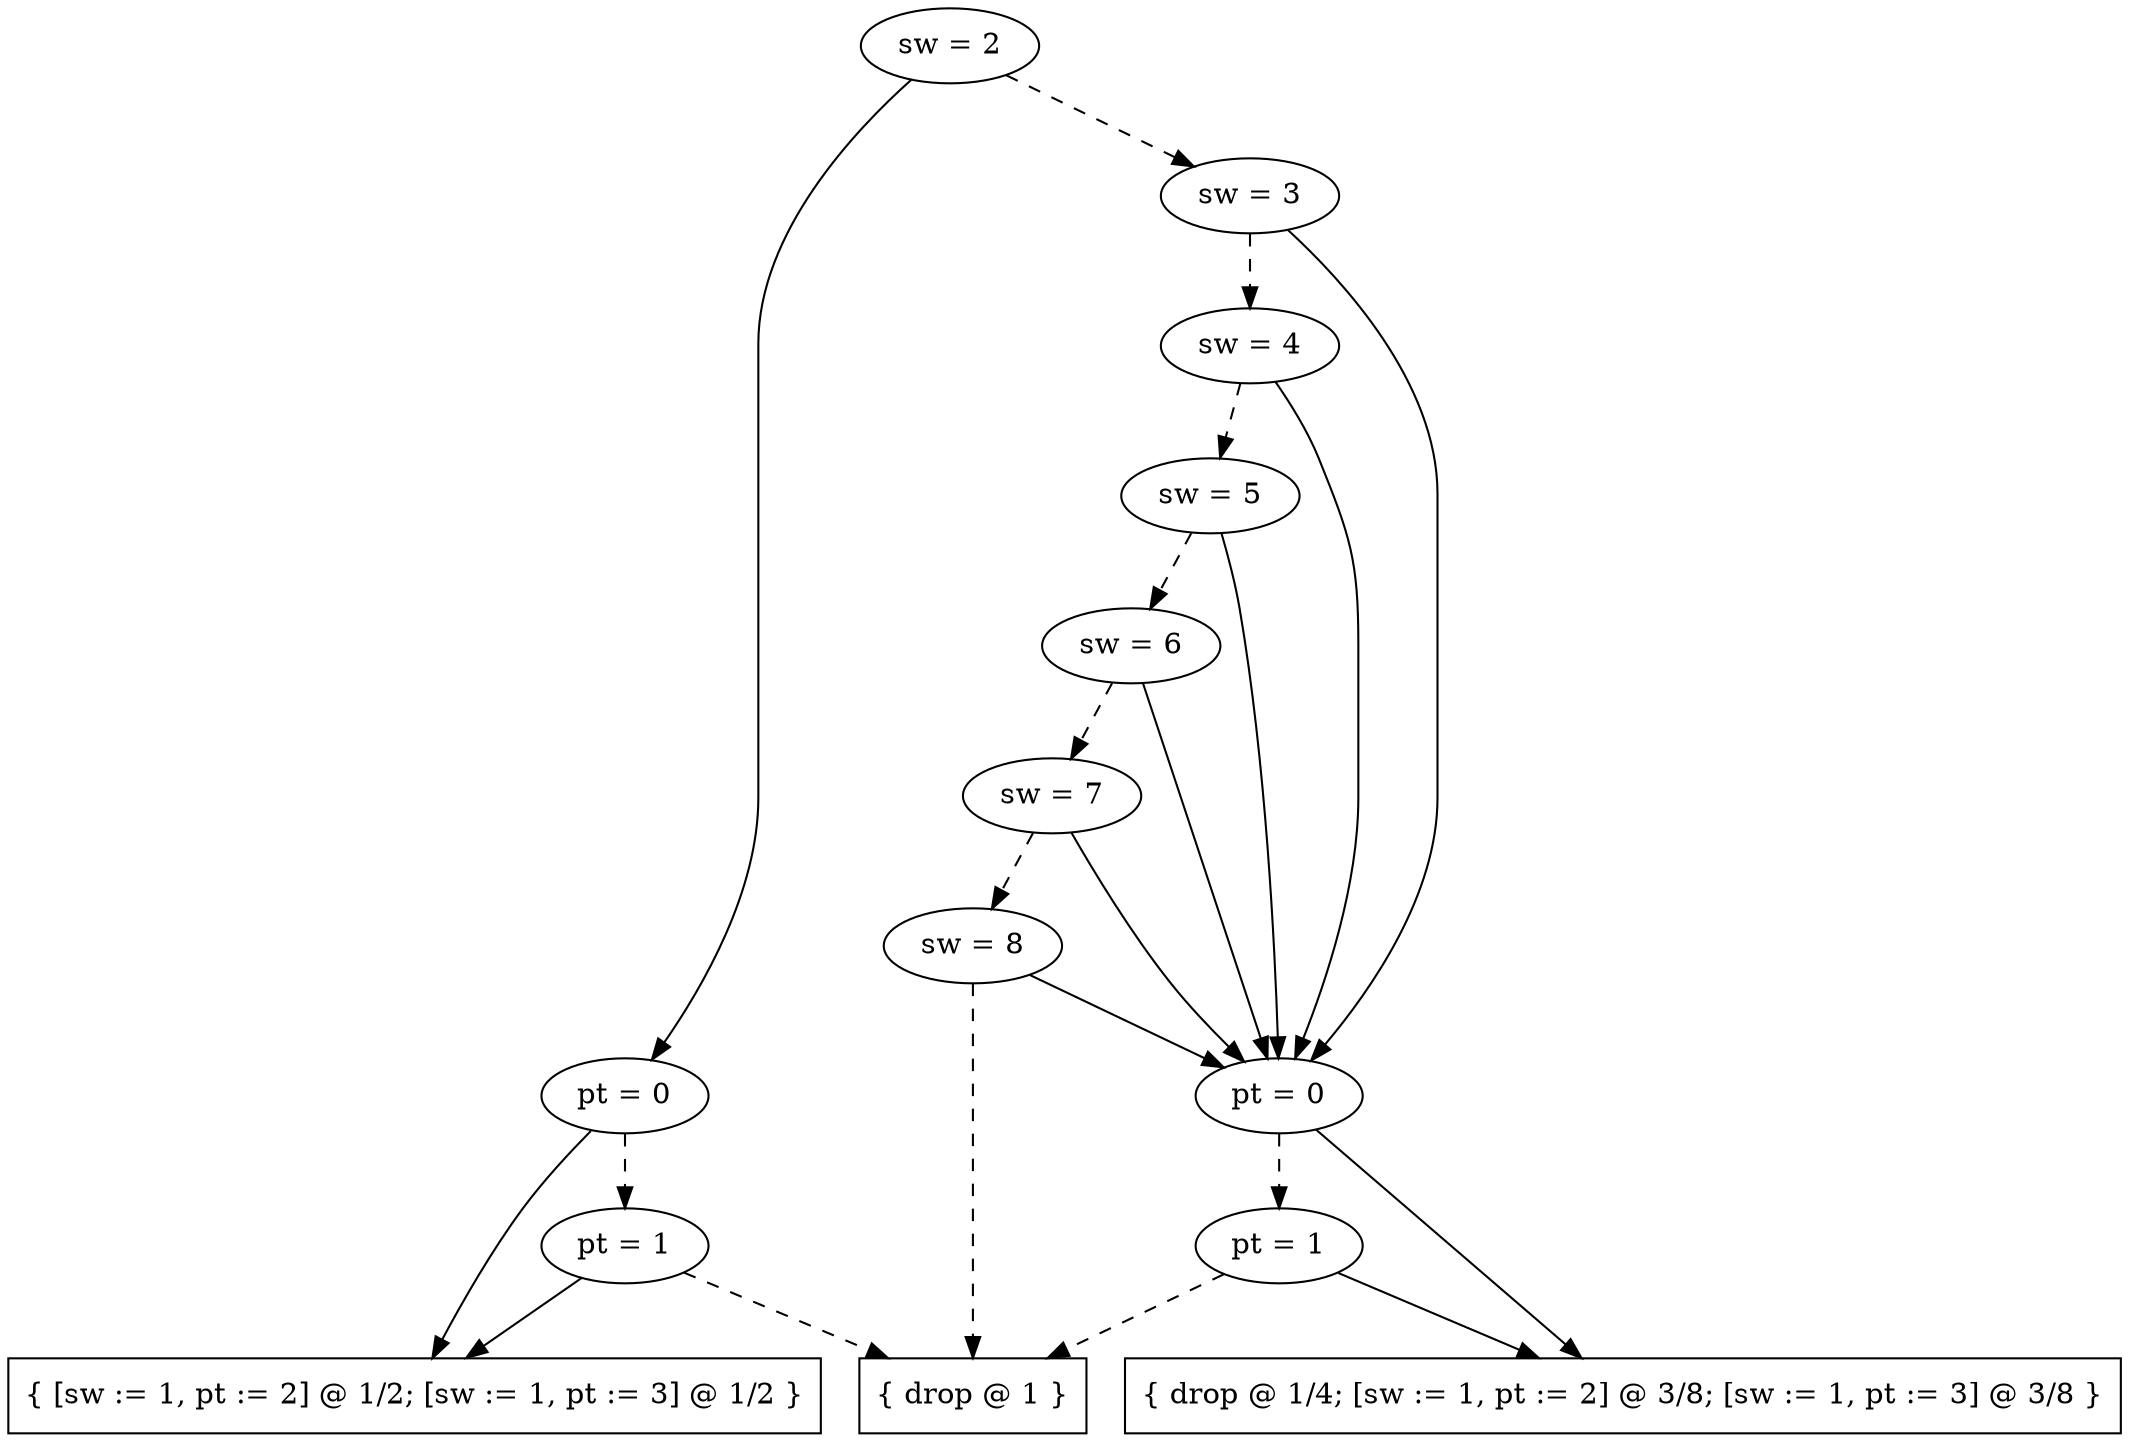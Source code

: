 digraph tdk {
1116 [label="sw = 2"];
1116 -> 1101;
1116 -> 1114 [style="dashed"];
1101 [label="pt = 0"];
1101 -> 1000;
1101 -> 1048 [style="dashed"];
1000 [shape=box label="{ [sw := 1, pt := 2] @ 1/2; [sw := 1, pt := 3] @ 1/2 }"];
1048 [label="pt = 1"];
1048 -> 1000;
1048 -> 0 [style="dashed"];
0 [shape=box label="{ drop @ 1 }"];
1114 [label="sw = 3"];
1114 -> 1084;
1114 -> 1112 [style="dashed"];
1084 [label="pt = 0"];
1084 -> 1001;
1084 -> 1031 [style="dashed"];
1001 [shape=box label="{ drop @ 1/4; [sw := 1, pt := 2] @ 3/8; [sw := 1, pt := 3] @ 3/8 }"];
1031 [label="pt = 1"];
1031 -> 1001;
1031 -> 0 [style="dashed"];
1112 [label="sw = 4"];
1112 -> 1084;
1112 -> 1110 [style="dashed"];
1110 [label="sw = 5"];
1110 -> 1084;
1110 -> 1108 [style="dashed"];
1108 [label="sw = 6"];
1108 -> 1084;
1108 -> 1106 [style="dashed"];
1106 [label="sw = 7"];
1106 -> 1084;
1106 -> 1104 [style="dashed"];
1104 [label="sw = 8"];
1104 -> 1084;
1104 -> 0 [style="dashed"];
{rank=same; 1112 ;}
{rank=same; 1031 1048 ;}
{rank=same; 1110 ;}
{rank=same; 1114 ;}
{rank=same; 1116 ;}
{rank=same; 1106 ;}
{rank=same; 1104 ;}
{rank=same; 1108 ;}
{rank=same; 1101 1084 ;}
}
